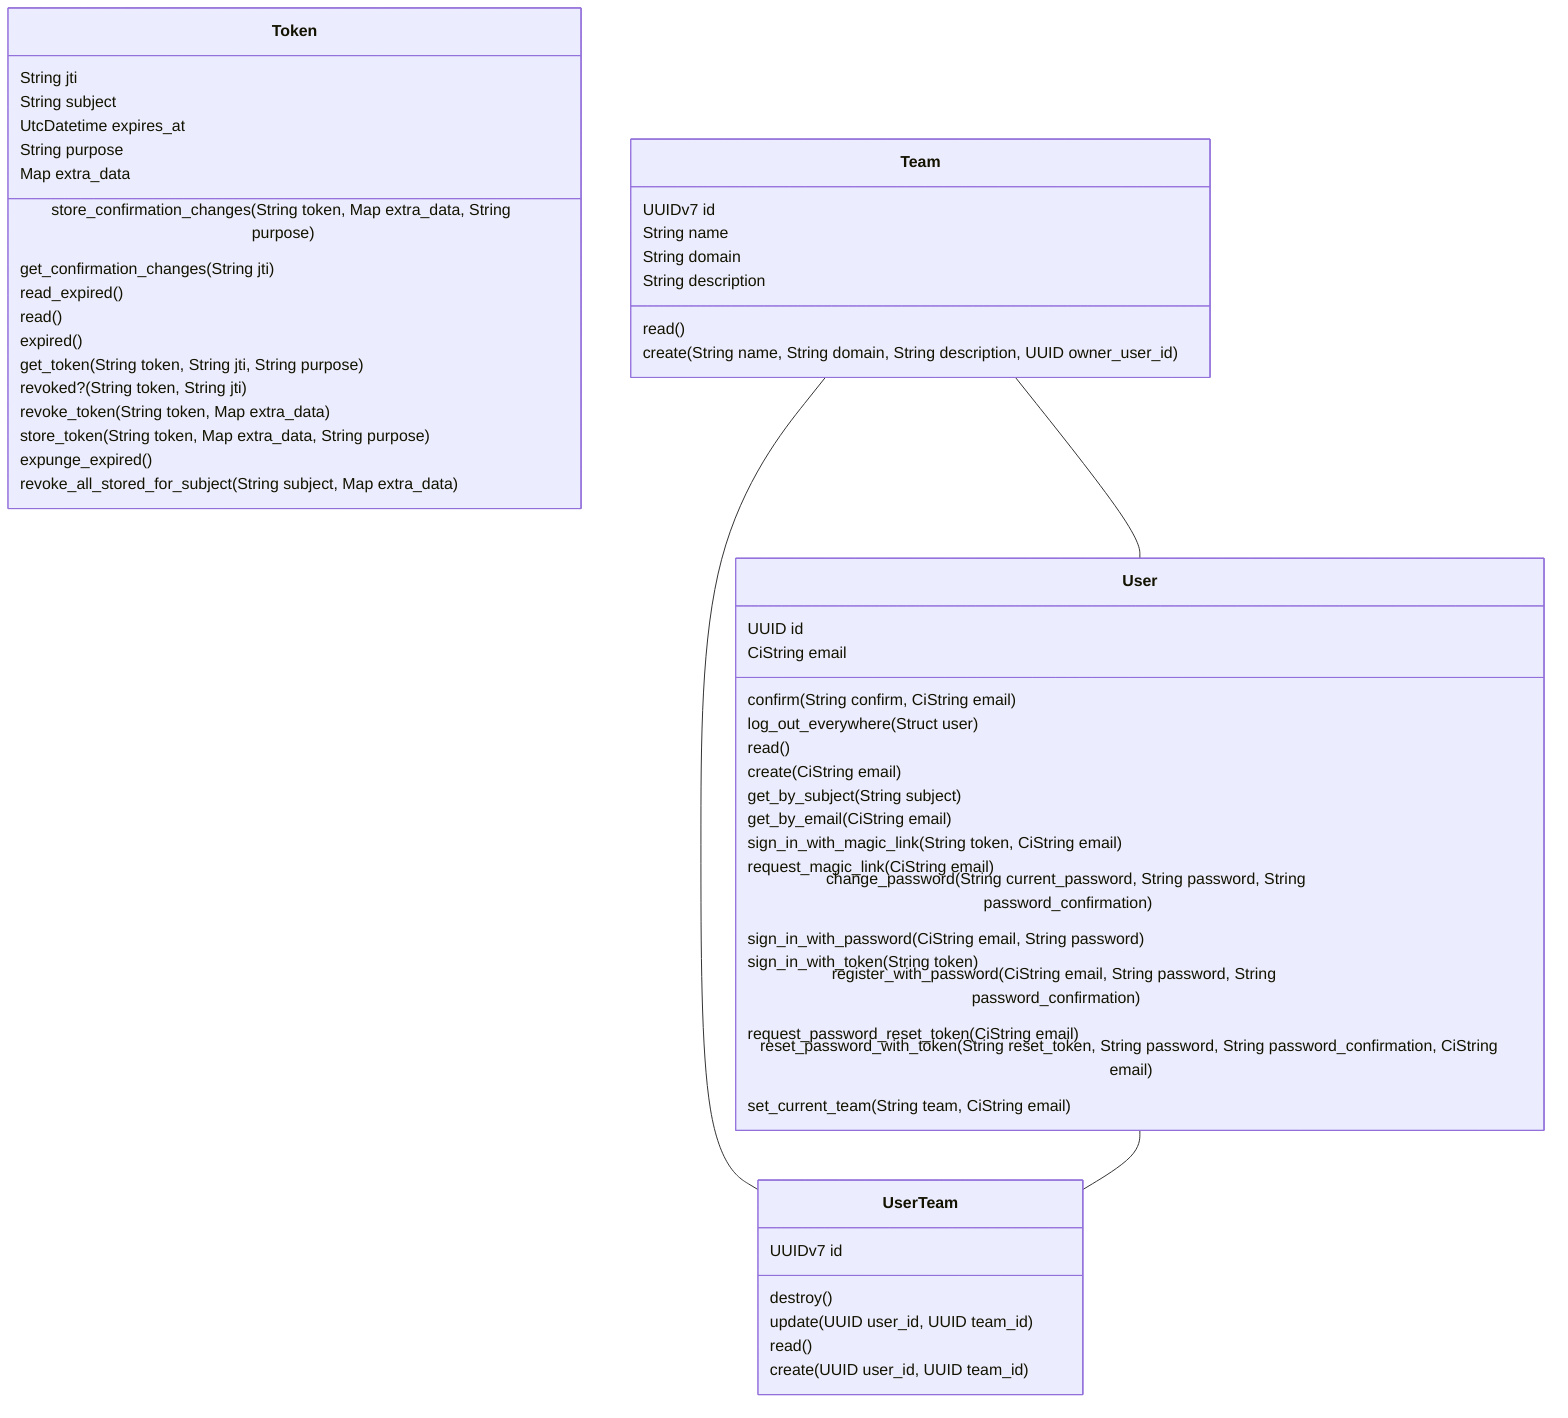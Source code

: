 classDiagram
    class Token {
        String jti
        String subject
        UtcDatetime expires_at
        String purpose
        Map extra_data
        store_confirmation_changes(String token, Map extra_data, String purpose)
        get_confirmation_changes(String jti)
        read_expired()
        read()
        expired()
        get_token(String token, String jti, String purpose)
        revoked?(String token, String jti)
        revoke_token(String token, Map extra_data)
        store_token(String token, Map extra_data, String purpose)
        expunge_expired()
        revoke_all_stored_for_subject(String subject, Map extra_data)
    }
    class User {
        UUID id
        CiString email
        confirm(String confirm, CiString email)
        log_out_everywhere(Struct user)
        read()
        create(CiString email)
        get_by_subject(String subject)
        get_by_email(CiString email)
        sign_in_with_magic_link(String token, CiString email)
        request_magic_link(CiString email)
        change_password(String current_password, String password, String password_confirmation)
        sign_in_with_password(CiString email, String password)
        sign_in_with_token(String token)
        register_with_password(CiString email, String password, String password_confirmation)
        request_password_reset_token(CiString email)
        reset_password_with_token(String reset_token, String password, String password_confirmation, CiString email)
        set_current_team(String team, CiString email)
    }
    class Team {
        UUIDv7 id
        String name
        String domain
        String description
        read()
        create(String name, String domain, String description, UUID owner_user_id)
    }
    class UserTeam {
        UUIDv7 id
        destroy()
        update(UUID user_id, UUID team_id)
        read()
        create(UUID user_id, UUID team_id)
    }

    Team -- User
    Team -- UserTeam
    User -- UserTeam